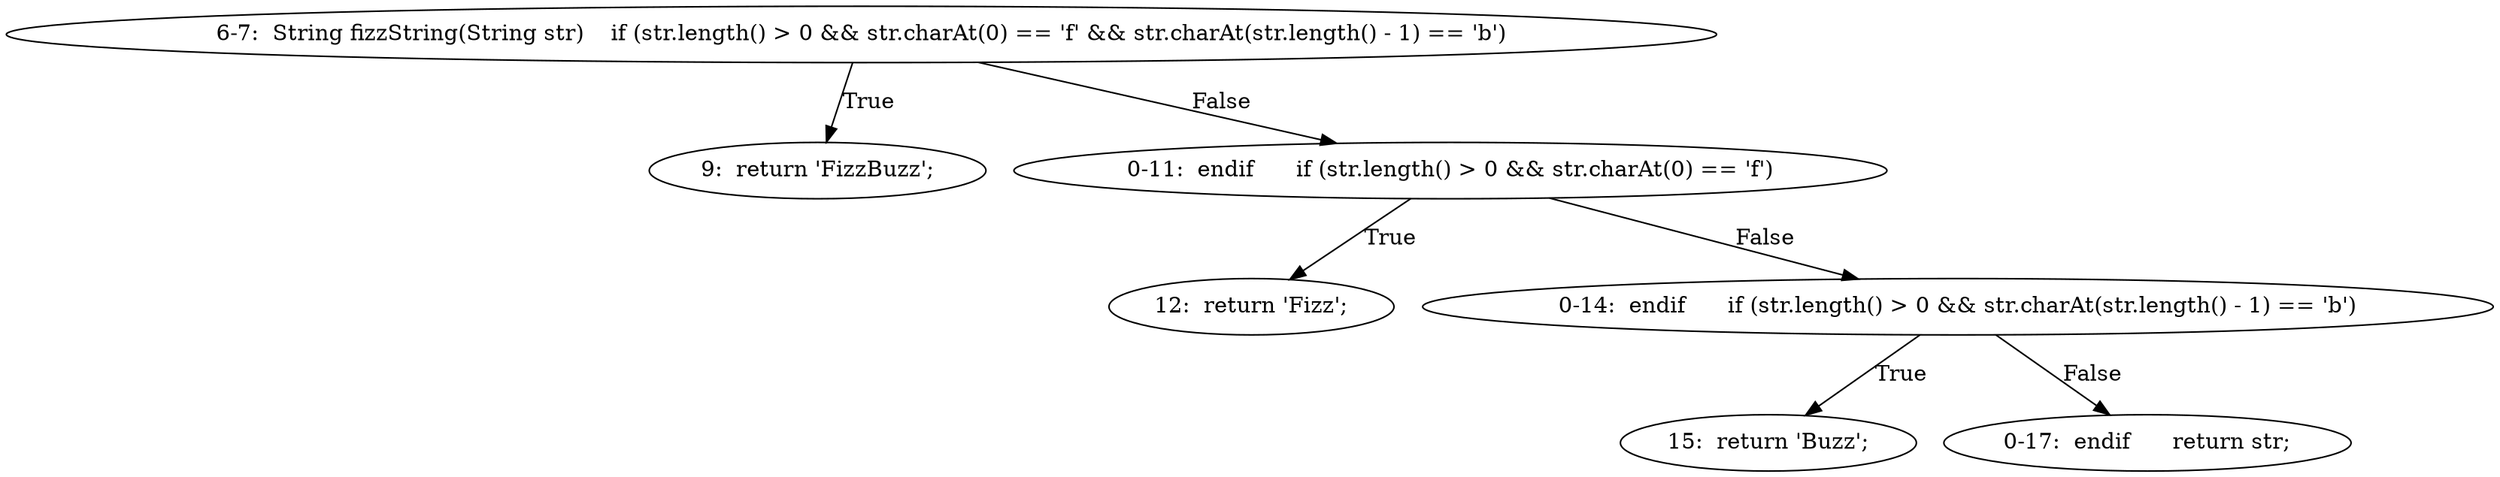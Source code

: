 digraph result_test { 
// graph-vertices
  a1  [label="6-7:  String fizzString(String str)	if (str.length() > 0 && str.charAt(0) == 'f' && str.charAt(str.length() - 1) == 'b')"]; 
  2  [label="9:  return 'FizzBuzz';"]; 
  a2  [label="0-11:  endif	if (str.length() > 0 && str.charAt(0) == 'f')"]; 
  5  [label="12:  return 'Fizz';"]; 
  a3  [label="0-14:  endif	if (str.length() > 0 && str.charAt(str.length() - 1) == 'b')"]; 
  8  [label="15:  return 'Buzz';"]; 
  a4  [label="0-17:  endif	return str;"]; 
// graph-edges
  a1 -> 2  [label="True"]; 
  a1 -> a2  [label="False"]; 
  a2 -> 5  [label="True"]; 
  a2 -> a3  [label="False"]; 
  a3 -> 8  [label="True"]; 
  a3 -> a4  [label="False"]; 
}
